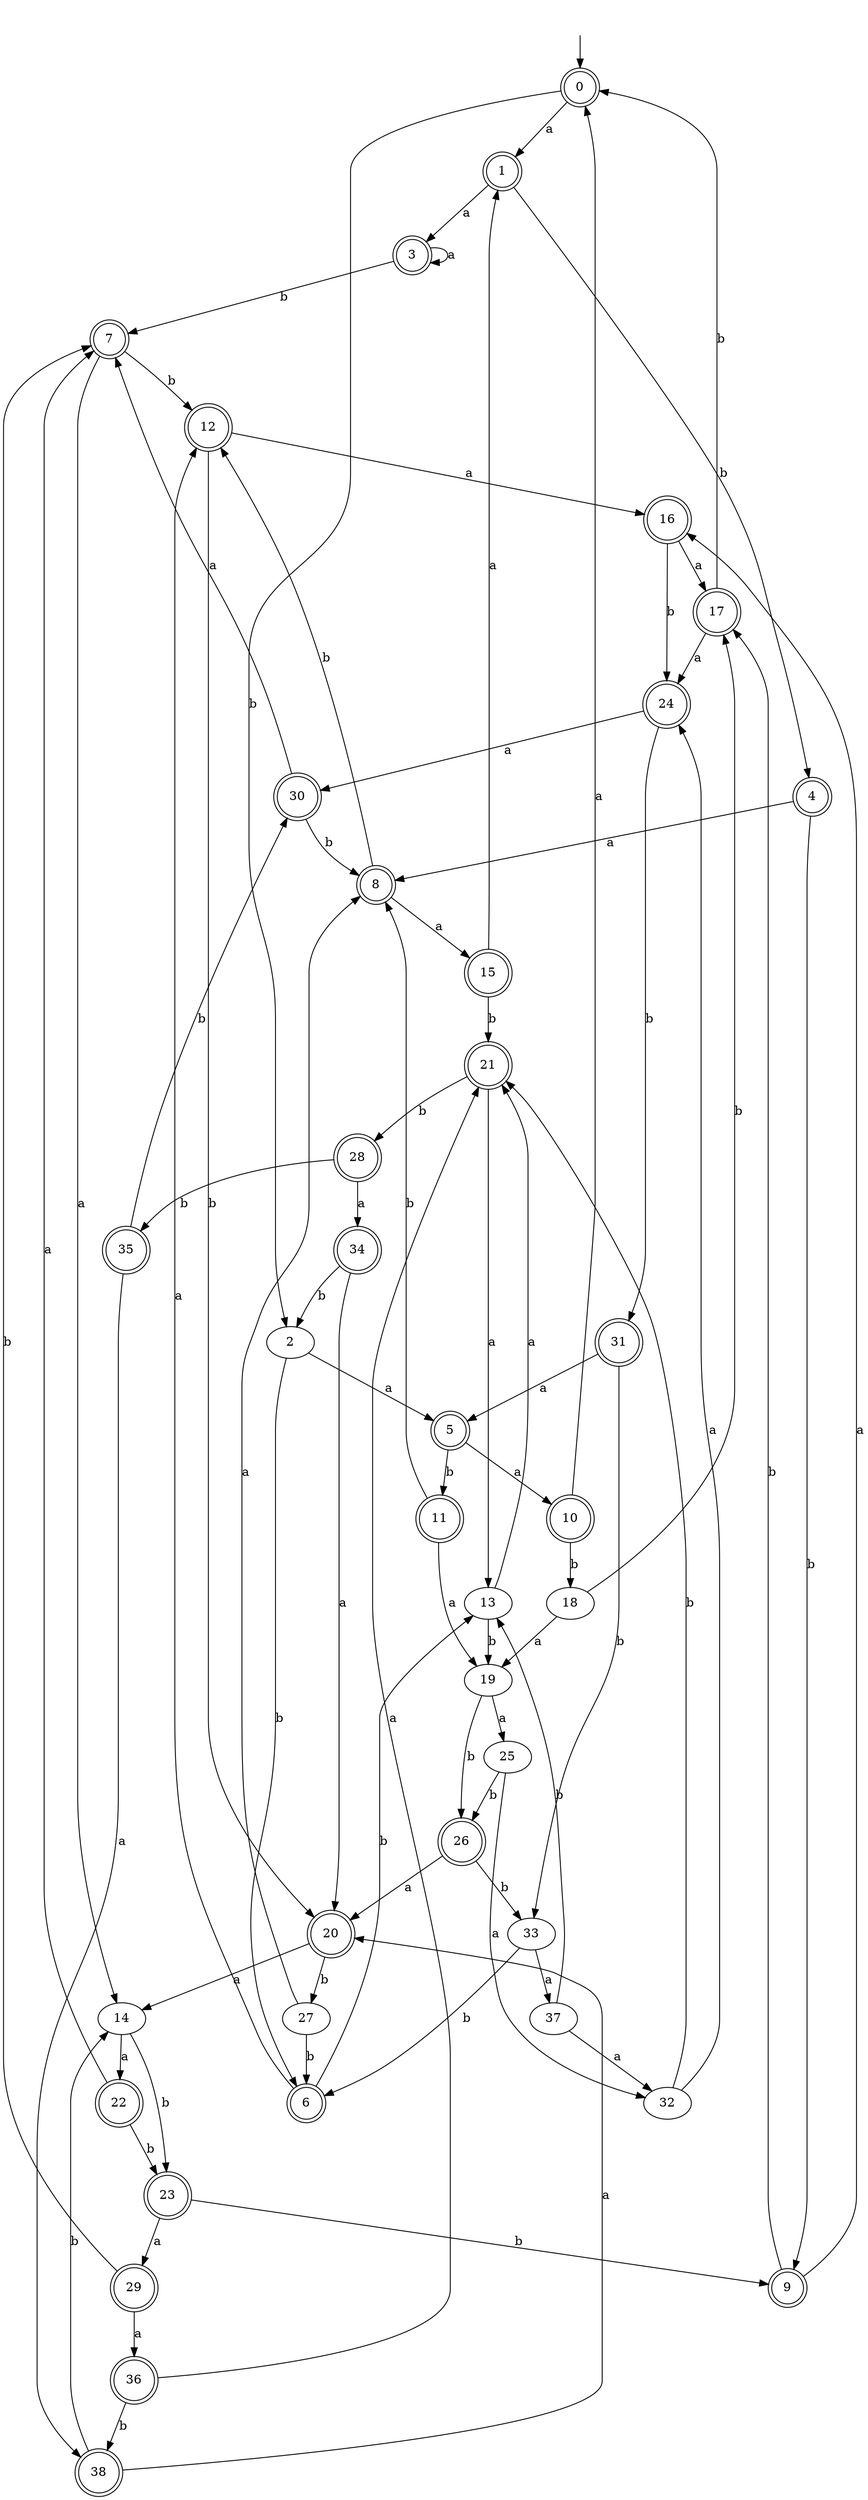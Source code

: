 digraph RandomDFA {
  __start0 [label="", shape=none];
  __start0 -> 0 [label=""];
  0 [shape=circle] [shape=doublecircle]
  0 -> 1 [label="a"]
  0 -> 2 [label="b"]
  1 [shape=doublecircle]
  1 -> 3 [label="a"]
  1 -> 4 [label="b"]
  2
  2 -> 5 [label="a"]
  2 -> 6 [label="b"]
  3 [shape=doublecircle]
  3 -> 3 [label="a"]
  3 -> 7 [label="b"]
  4 [shape=doublecircle]
  4 -> 8 [label="a"]
  4 -> 9 [label="b"]
  5 [shape=doublecircle]
  5 -> 10 [label="a"]
  5 -> 11 [label="b"]
  6 [shape=doublecircle]
  6 -> 12 [label="a"]
  6 -> 13 [label="b"]
  7 [shape=doublecircle]
  7 -> 14 [label="a"]
  7 -> 12 [label="b"]
  8 [shape=doublecircle]
  8 -> 15 [label="a"]
  8 -> 12 [label="b"]
  9 [shape=doublecircle]
  9 -> 16 [label="a"]
  9 -> 17 [label="b"]
  10 [shape=doublecircle]
  10 -> 0 [label="a"]
  10 -> 18 [label="b"]
  11 [shape=doublecircle]
  11 -> 19 [label="a"]
  11 -> 8 [label="b"]
  12 [shape=doublecircle]
  12 -> 16 [label="a"]
  12 -> 20 [label="b"]
  13
  13 -> 21 [label="a"]
  13 -> 19 [label="b"]
  14
  14 -> 22 [label="a"]
  14 -> 23 [label="b"]
  15 [shape=doublecircle]
  15 -> 1 [label="a"]
  15 -> 21 [label="b"]
  16 [shape=doublecircle]
  16 -> 17 [label="a"]
  16 -> 24 [label="b"]
  17 [shape=doublecircle]
  17 -> 24 [label="a"]
  17 -> 0 [label="b"]
  18
  18 -> 19 [label="a"]
  18 -> 17 [label="b"]
  19
  19 -> 25 [label="a"]
  19 -> 26 [label="b"]
  20 [shape=doublecircle]
  20 -> 14 [label="a"]
  20 -> 27 [label="b"]
  21 [shape=doublecircle]
  21 -> 13 [label="a"]
  21 -> 28 [label="b"]
  22 [shape=doublecircle]
  22 -> 7 [label="a"]
  22 -> 23 [label="b"]
  23 [shape=doublecircle]
  23 -> 29 [label="a"]
  23 -> 9 [label="b"]
  24 [shape=doublecircle]
  24 -> 30 [label="a"]
  24 -> 31 [label="b"]
  25
  25 -> 32 [label="a"]
  25 -> 26 [label="b"]
  26 [shape=doublecircle]
  26 -> 20 [label="a"]
  26 -> 33 [label="b"]
  27
  27 -> 8 [label="a"]
  27 -> 6 [label="b"]
  28 [shape=doublecircle]
  28 -> 34 [label="a"]
  28 -> 35 [label="b"]
  29 [shape=doublecircle]
  29 -> 36 [label="a"]
  29 -> 7 [label="b"]
  30 [shape=doublecircle]
  30 -> 7 [label="a"]
  30 -> 8 [label="b"]
  31 [shape=doublecircle]
  31 -> 5 [label="a"]
  31 -> 33 [label="b"]
  32
  32 -> 24 [label="a"]
  32 -> 21 [label="b"]
  33
  33 -> 37 [label="a"]
  33 -> 6 [label="b"]
  34 [shape=doublecircle]
  34 -> 20 [label="a"]
  34 -> 2 [label="b"]
  35 [shape=doublecircle]
  35 -> 38 [label="a"]
  35 -> 30 [label="b"]
  36 [shape=doublecircle]
  36 -> 21 [label="a"]
  36 -> 38 [label="b"]
  37
  37 -> 32 [label="a"]
  37 -> 13 [label="b"]
  38 [shape=doublecircle]
  38 -> 20 [label="a"]
  38 -> 14 [label="b"]
}
